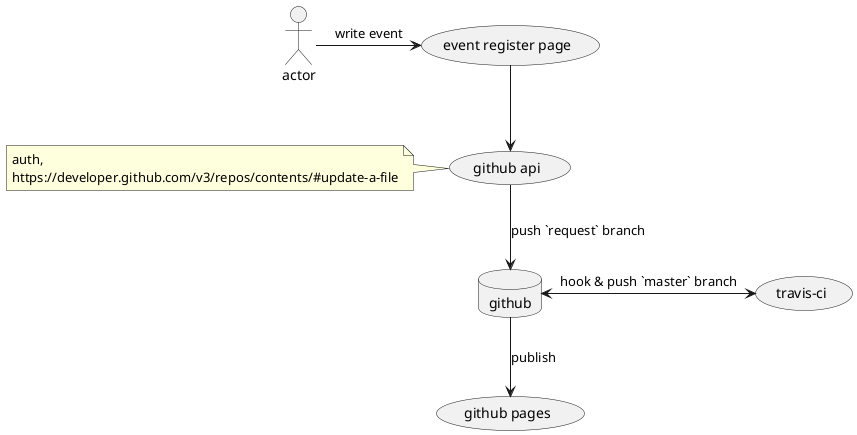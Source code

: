 @startuml
database github

actor -> (event register page) : write event
(event register page) --> (github api)

note left
auth,
https://developer.github.com/v3/repos/contents/#update-a-file
end note

(github api) --> (github) : push `request` branch

(github) <-> (travis-ci) : hook & push `master` branch

(github) --> (github pages) : publish

@enduml
